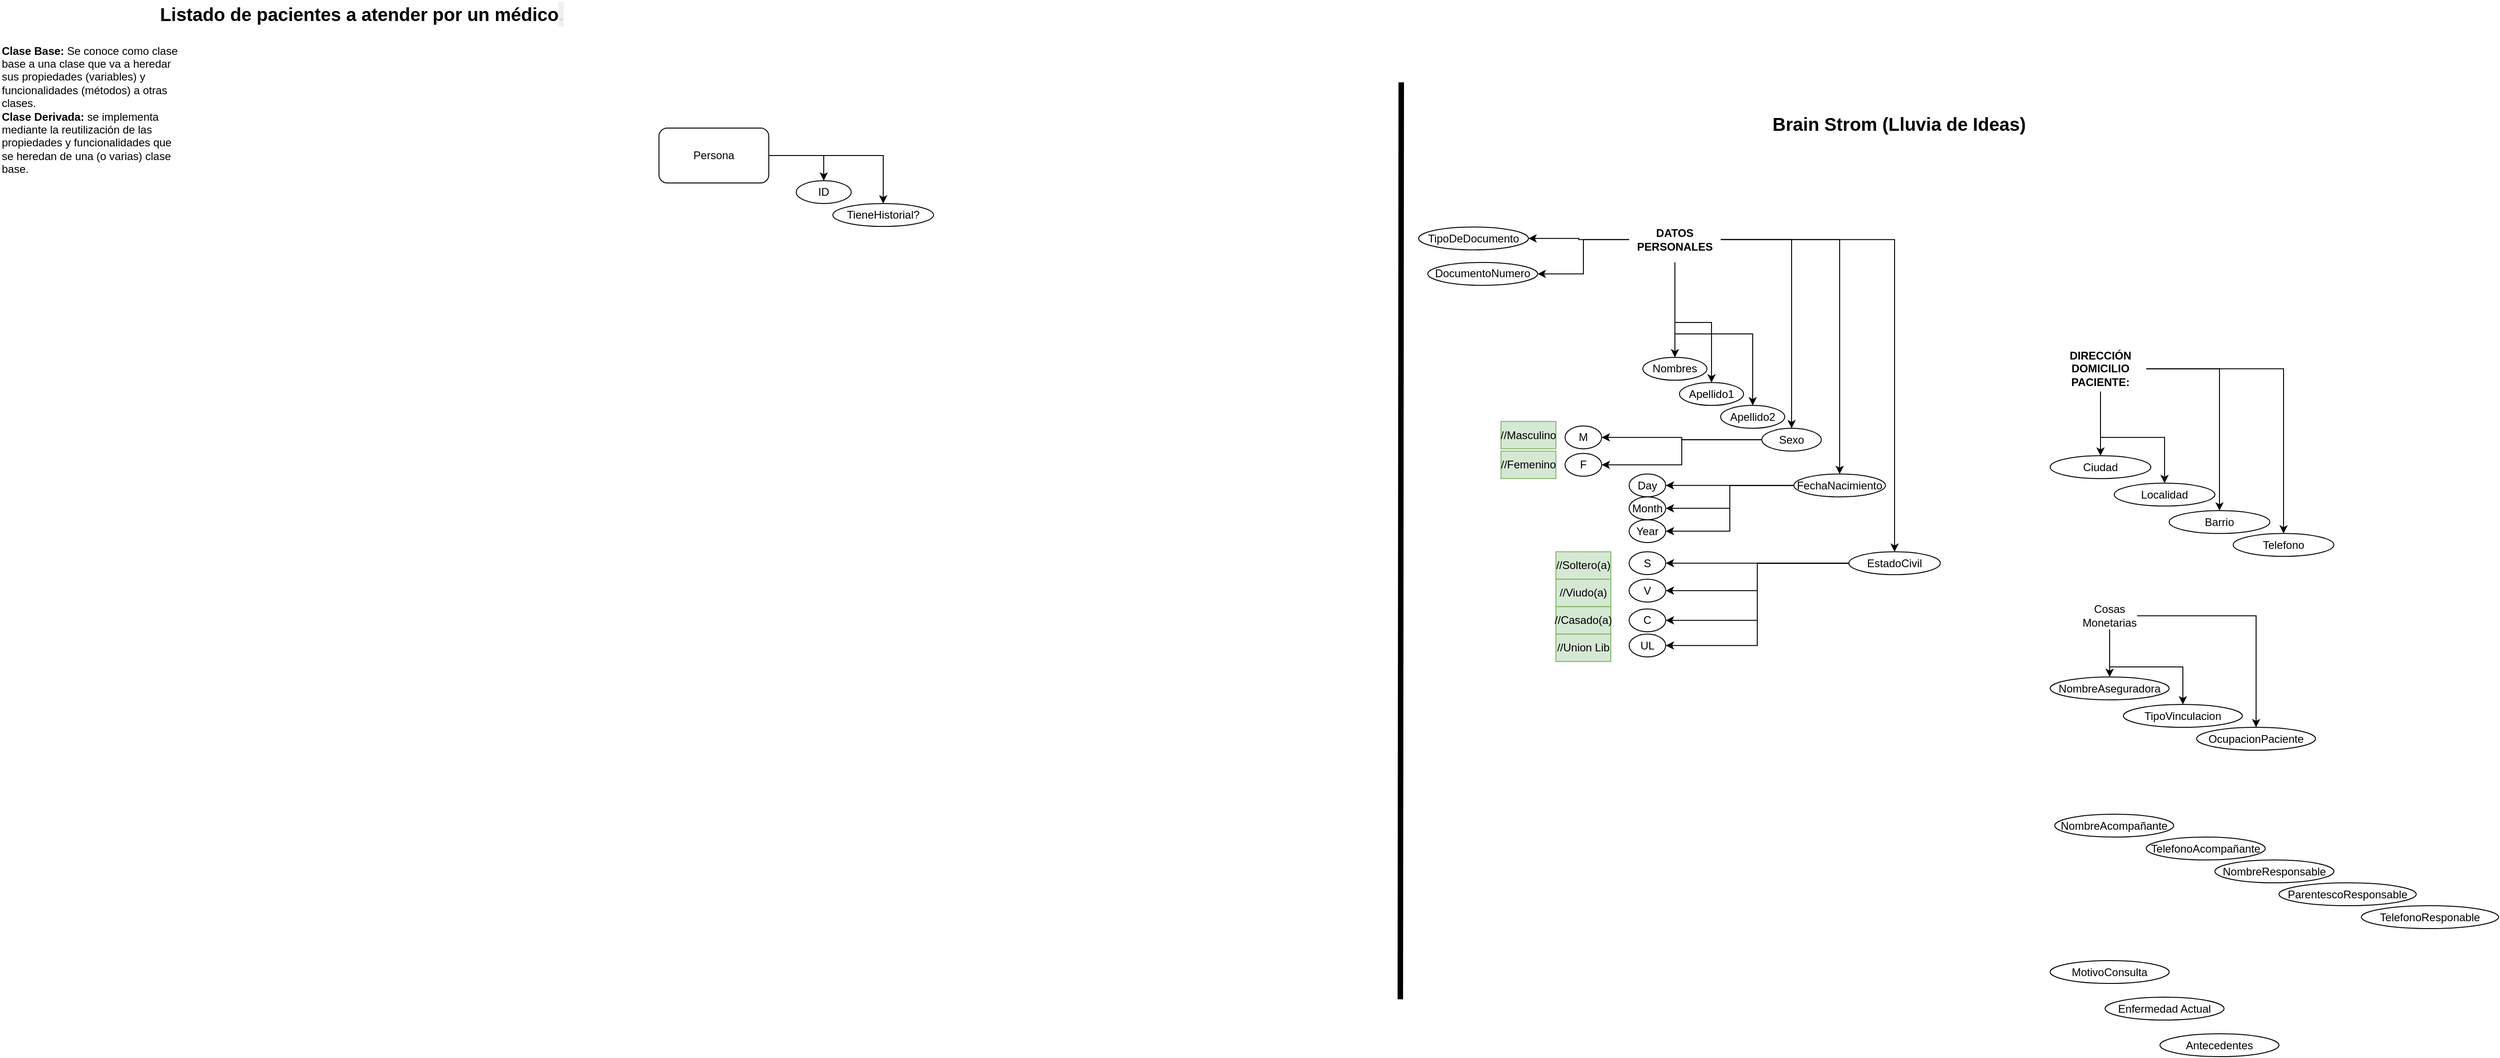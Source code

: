 <mxfile version="23.1.0" type="device">
  <diagram name="Page-1" id="PKHohLs5uZqf0l-7sHPa">
    <mxGraphModel dx="920" dy="533" grid="1" gridSize="10" guides="1" tooltips="1" connect="1" arrows="1" fold="1" page="0" pageScale="1" pageWidth="850" pageHeight="1100" background="none" math="0" shadow="0">
      <root>
        <mxCell id="0" />
        <mxCell id="1" parent="0" />
        <mxCell id="UZJNPRXZ8tOHk04IDBPE-1" value="Listado de pacientes a atender por un médico&lt;span style=&quot;margin: 0px; padding: 0px; border: 0px; font-family: &amp;quot;gg sans&amp;quot;, &amp;quot;Noto Sans&amp;quot;, &amp;quot;Helvetica Neue&amp;quot;, Helvetica, Arial, sans-serif; font-size: 20px; vertical-align: baseline; outline: 0px; color: rgb(219, 222, 225); text-align: left; background-color: rgba(2, 2, 2, 0.06);&quot;&gt;.&lt;/span&gt;" style="text;html=1;strokeColor=none;fillColor=none;align=center;verticalAlign=middle;whiteSpace=wrap;rounded=0;fontSize=20;fontStyle=1" vertex="1" parent="1">
          <mxGeometry x="173" y="10" width="505" height="30" as="geometry" />
        </mxCell>
        <mxCell id="UZJNPRXZ8tOHk04IDBPE-9" value="&lt;b&gt;Clase Base:&lt;/b&gt; Se conoce como clase base a una clase que va a heredar sus propiedades (variables) y funcionalidades (métodos) a otras clases.&lt;br&gt;&lt;b&gt;Clase Derivada:&lt;/b&gt;&amp;nbsp;se implementa mediante la reutilización de las propiedades y funcionalidades que se heredan de una (o varias) clase base." style="text;html=1;strokeColor=none;fillColor=none;align=left;verticalAlign=middle;whiteSpace=wrap;rounded=0;" vertex="1" parent="1">
          <mxGeometry x="30" y="60" width="200" height="140" as="geometry" />
        </mxCell>
        <mxCell id="UZJNPRXZ8tOHk04IDBPE-35" style="edgeStyle=orthogonalEdgeStyle;rounded=0;orthogonalLoop=1;jettySize=auto;html=1;entryX=0.5;entryY=0;entryDx=0;entryDy=0;" edge="1" parent="1" source="UZJNPRXZ8tOHk04IDBPE-18" target="UZJNPRXZ8tOHk04IDBPE-34">
          <mxGeometry relative="1" as="geometry" />
        </mxCell>
        <mxCell id="UZJNPRXZ8tOHk04IDBPE-38" style="edgeStyle=orthogonalEdgeStyle;rounded=0;orthogonalLoop=1;jettySize=auto;html=1;" edge="1" parent="1" source="UZJNPRXZ8tOHk04IDBPE-18" target="UZJNPRXZ8tOHk04IDBPE-37">
          <mxGeometry relative="1" as="geometry" />
        </mxCell>
        <mxCell id="UZJNPRXZ8tOHk04IDBPE-18" value="Persona" style="rounded=1;whiteSpace=wrap;html=1;" vertex="1" parent="1">
          <mxGeometry x="750" y="150" width="120" height="60" as="geometry" />
        </mxCell>
        <mxCell id="UZJNPRXZ8tOHk04IDBPE-29" value="Telefono" style="ellipse;whiteSpace=wrap;html=1;" vertex="1" parent="1">
          <mxGeometry x="2470" y="593.13" width="110" height="25" as="geometry" />
        </mxCell>
        <mxCell id="UZJNPRXZ8tOHk04IDBPE-34" value="ID" style="ellipse;whiteSpace=wrap;html=1;" vertex="1" parent="1">
          <mxGeometry x="900" y="207.5" width="60" height="25" as="geometry" />
        </mxCell>
        <mxCell id="UZJNPRXZ8tOHk04IDBPE-37" value="TieneHistorial?" style="ellipse;whiteSpace=wrap;html=1;" vertex="1" parent="1">
          <mxGeometry x="940" y="232.5" width="110" height="25" as="geometry" />
        </mxCell>
        <mxCell id="UZJNPRXZ8tOHk04IDBPE-44" value="Ciudad" style="ellipse;whiteSpace=wrap;html=1;" vertex="1" parent="1">
          <mxGeometry x="2270" y="508.13" width="110" height="25" as="geometry" />
        </mxCell>
        <mxCell id="UZJNPRXZ8tOHk04IDBPE-114" style="edgeStyle=orthogonalEdgeStyle;rounded=0;orthogonalLoop=1;jettySize=auto;html=1;" edge="1" parent="1" source="UZJNPRXZ8tOHk04IDBPE-46" target="UZJNPRXZ8tOHk04IDBPE-44">
          <mxGeometry relative="1" as="geometry" />
        </mxCell>
        <mxCell id="UZJNPRXZ8tOHk04IDBPE-115" style="edgeStyle=orthogonalEdgeStyle;rounded=0;orthogonalLoop=1;jettySize=auto;html=1;" edge="1" parent="1" source="UZJNPRXZ8tOHk04IDBPE-46" target="UZJNPRXZ8tOHk04IDBPE-47">
          <mxGeometry relative="1" as="geometry" />
        </mxCell>
        <mxCell id="UZJNPRXZ8tOHk04IDBPE-116" style="edgeStyle=orthogonalEdgeStyle;rounded=0;orthogonalLoop=1;jettySize=auto;html=1;entryX=0.5;entryY=0;entryDx=0;entryDy=0;" edge="1" parent="1" source="UZJNPRXZ8tOHk04IDBPE-46" target="UZJNPRXZ8tOHk04IDBPE-51">
          <mxGeometry relative="1" as="geometry" />
        </mxCell>
        <mxCell id="UZJNPRXZ8tOHk04IDBPE-117" style="edgeStyle=orthogonalEdgeStyle;rounded=0;orthogonalLoop=1;jettySize=auto;html=1;entryX=0.5;entryY=0;entryDx=0;entryDy=0;" edge="1" parent="1" source="UZJNPRXZ8tOHk04IDBPE-46" target="UZJNPRXZ8tOHk04IDBPE-29">
          <mxGeometry relative="1" as="geometry" />
        </mxCell>
        <mxCell id="UZJNPRXZ8tOHk04IDBPE-46" value="DIRECCIÓN DOMICILIO PACIENTE:" style="text;html=1;strokeColor=none;fillColor=none;align=center;verticalAlign=middle;whiteSpace=wrap;rounded=0;fontStyle=1" vertex="1" parent="1">
          <mxGeometry x="2275" y="388.13" width="100" height="50" as="geometry" />
        </mxCell>
        <mxCell id="UZJNPRXZ8tOHk04IDBPE-47" value="Localidad" style="ellipse;whiteSpace=wrap;html=1;" vertex="1" parent="1">
          <mxGeometry x="2340" y="538.13" width="110" height="25" as="geometry" />
        </mxCell>
        <mxCell id="UZJNPRXZ8tOHk04IDBPE-51" value="Barrio" style="ellipse;whiteSpace=wrap;html=1;" vertex="1" parent="1">
          <mxGeometry x="2400" y="568.13" width="110" height="25" as="geometry" />
        </mxCell>
        <mxCell id="UZJNPRXZ8tOHk04IDBPE-56" style="edgeStyle=orthogonalEdgeStyle;rounded=0;orthogonalLoop=1;jettySize=auto;html=1;" edge="1" parent="1" source="UZJNPRXZ8tOHk04IDBPE-54" target="UZJNPRXZ8tOHk04IDBPE-55">
          <mxGeometry relative="1" as="geometry" />
        </mxCell>
        <mxCell id="UZJNPRXZ8tOHk04IDBPE-58" style="edgeStyle=orthogonalEdgeStyle;rounded=0;orthogonalLoop=1;jettySize=auto;html=1;" edge="1" parent="1" source="UZJNPRXZ8tOHk04IDBPE-54" target="UZJNPRXZ8tOHk04IDBPE-57">
          <mxGeometry relative="1" as="geometry" />
        </mxCell>
        <mxCell id="UZJNPRXZ8tOHk04IDBPE-83" style="edgeStyle=orthogonalEdgeStyle;rounded=0;orthogonalLoop=1;jettySize=auto;html=1;" edge="1" parent="1" source="UZJNPRXZ8tOHk04IDBPE-54" target="UZJNPRXZ8tOHk04IDBPE-59">
          <mxGeometry relative="1" as="geometry" />
        </mxCell>
        <mxCell id="UZJNPRXZ8tOHk04IDBPE-84" style="edgeStyle=orthogonalEdgeStyle;rounded=0;orthogonalLoop=1;jettySize=auto;html=1;" edge="1" parent="1" source="UZJNPRXZ8tOHk04IDBPE-54" target="UZJNPRXZ8tOHk04IDBPE-61">
          <mxGeometry relative="1" as="geometry" />
        </mxCell>
        <mxCell id="UZJNPRXZ8tOHk04IDBPE-85" style="edgeStyle=orthogonalEdgeStyle;rounded=0;orthogonalLoop=1;jettySize=auto;html=1;" edge="1" parent="1" source="UZJNPRXZ8tOHk04IDBPE-54" target="UZJNPRXZ8tOHk04IDBPE-62">
          <mxGeometry relative="1" as="geometry" />
        </mxCell>
        <mxCell id="UZJNPRXZ8tOHk04IDBPE-86" style="edgeStyle=orthogonalEdgeStyle;rounded=0;orthogonalLoop=1;jettySize=auto;html=1;" edge="1" parent="1" source="UZJNPRXZ8tOHk04IDBPE-54" target="UZJNPRXZ8tOHk04IDBPE-65">
          <mxGeometry relative="1" as="geometry" />
        </mxCell>
        <mxCell id="UZJNPRXZ8tOHk04IDBPE-89" style="edgeStyle=orthogonalEdgeStyle;rounded=0;orthogonalLoop=1;jettySize=auto;html=1;" edge="1" parent="1" source="UZJNPRXZ8tOHk04IDBPE-54" target="UZJNPRXZ8tOHk04IDBPE-67">
          <mxGeometry relative="1" as="geometry" />
        </mxCell>
        <mxCell id="UZJNPRXZ8tOHk04IDBPE-94" style="edgeStyle=orthogonalEdgeStyle;rounded=0;orthogonalLoop=1;jettySize=auto;html=1;strokeWidth=1;" edge="1" parent="1" source="UZJNPRXZ8tOHk04IDBPE-54" target="UZJNPRXZ8tOHk04IDBPE-93">
          <mxGeometry relative="1" as="geometry" />
        </mxCell>
        <mxCell id="UZJNPRXZ8tOHk04IDBPE-54" value="DATOS PERSONALES" style="text;html=1;strokeColor=none;fillColor=none;align=center;verticalAlign=middle;whiteSpace=wrap;rounded=0;fontStyle=1" vertex="1" parent="1">
          <mxGeometry x="1810" y="246.88" width="100" height="50" as="geometry" />
        </mxCell>
        <mxCell id="UZJNPRXZ8tOHk04IDBPE-55" value="DocumentoNumero" style="ellipse;whiteSpace=wrap;html=1;" vertex="1" parent="1">
          <mxGeometry x="1590" y="296.88" width="120" height="25" as="geometry" />
        </mxCell>
        <mxCell id="UZJNPRXZ8tOHk04IDBPE-57" value="TipoDeDocumento" style="ellipse;whiteSpace=wrap;html=1;" vertex="1" parent="1">
          <mxGeometry x="1580" y="258.13" width="120" height="25" as="geometry" />
        </mxCell>
        <mxCell id="UZJNPRXZ8tOHk04IDBPE-59" value="Nombres" style="ellipse;whiteSpace=wrap;html=1;" vertex="1" parent="1">
          <mxGeometry x="1825" y="400.63" width="70" height="25" as="geometry" />
        </mxCell>
        <mxCell id="UZJNPRXZ8tOHk04IDBPE-61" value="Apellido1" style="ellipse;whiteSpace=wrap;html=1;" vertex="1" parent="1">
          <mxGeometry x="1865" y="428.13" width="70" height="25" as="geometry" />
        </mxCell>
        <mxCell id="UZJNPRXZ8tOHk04IDBPE-62" value="Apellido2" style="ellipse;whiteSpace=wrap;html=1;" vertex="1" parent="1">
          <mxGeometry x="1910" y="453.13" width="70" height="25" as="geometry" />
        </mxCell>
        <mxCell id="UZJNPRXZ8tOHk04IDBPE-87" style="edgeStyle=orthogonalEdgeStyle;rounded=0;orthogonalLoop=1;jettySize=auto;html=1;" edge="1" parent="1" source="UZJNPRXZ8tOHk04IDBPE-65" target="UZJNPRXZ8tOHk04IDBPE-79">
          <mxGeometry relative="1" as="geometry" />
        </mxCell>
        <mxCell id="UZJNPRXZ8tOHk04IDBPE-88" style="edgeStyle=orthogonalEdgeStyle;rounded=0;orthogonalLoop=1;jettySize=auto;html=1;entryX=1;entryY=0.5;entryDx=0;entryDy=0;" edge="1" parent="1" source="UZJNPRXZ8tOHk04IDBPE-65" target="UZJNPRXZ8tOHk04IDBPE-80">
          <mxGeometry relative="1" as="geometry" />
        </mxCell>
        <mxCell id="UZJNPRXZ8tOHk04IDBPE-65" value="Sexo" style="ellipse;whiteSpace=wrap;html=1;" vertex="1" parent="1">
          <mxGeometry x="1955" y="478.13" width="65" height="25" as="geometry" />
        </mxCell>
        <mxCell id="UZJNPRXZ8tOHk04IDBPE-90" style="edgeStyle=orthogonalEdgeStyle;rounded=0;orthogonalLoop=1;jettySize=auto;html=1;entryX=1;entryY=0.5;entryDx=0;entryDy=0;" edge="1" parent="1" source="UZJNPRXZ8tOHk04IDBPE-67" target="UZJNPRXZ8tOHk04IDBPE-81">
          <mxGeometry relative="1" as="geometry" />
        </mxCell>
        <mxCell id="UZJNPRXZ8tOHk04IDBPE-91" style="edgeStyle=orthogonalEdgeStyle;rounded=0;orthogonalLoop=1;jettySize=auto;html=1;entryX=1;entryY=0.5;entryDx=0;entryDy=0;" edge="1" parent="1" source="UZJNPRXZ8tOHk04IDBPE-67" target="UZJNPRXZ8tOHk04IDBPE-82">
          <mxGeometry relative="1" as="geometry" />
        </mxCell>
        <mxCell id="UZJNPRXZ8tOHk04IDBPE-92" style="edgeStyle=orthogonalEdgeStyle;rounded=0;orthogonalLoop=1;jettySize=auto;html=1;entryX=1;entryY=0.5;entryDx=0;entryDy=0;" edge="1" parent="1" source="UZJNPRXZ8tOHk04IDBPE-67" target="UZJNPRXZ8tOHk04IDBPE-71">
          <mxGeometry relative="1" as="geometry" />
        </mxCell>
        <mxCell id="UZJNPRXZ8tOHk04IDBPE-67" value="FechaNacimiento" style="ellipse;whiteSpace=wrap;html=1;" vertex="1" parent="1">
          <mxGeometry x="1990" y="528.13" width="100" height="25" as="geometry" />
        </mxCell>
        <mxCell id="UZJNPRXZ8tOHk04IDBPE-71" value="Year" style="ellipse;whiteSpace=wrap;html=1;" vertex="1" parent="1">
          <mxGeometry x="1810" y="578.13" width="40" height="25" as="geometry" />
        </mxCell>
        <mxCell id="UZJNPRXZ8tOHk04IDBPE-79" value="M" style="ellipse;whiteSpace=wrap;html=1;" vertex="1" parent="1">
          <mxGeometry x="1740" y="475.63" width="40" height="25" as="geometry" />
        </mxCell>
        <mxCell id="UZJNPRXZ8tOHk04IDBPE-80" value="F" style="ellipse;whiteSpace=wrap;html=1;" vertex="1" parent="1">
          <mxGeometry x="1740" y="505.63" width="40" height="25" as="geometry" />
        </mxCell>
        <mxCell id="UZJNPRXZ8tOHk04IDBPE-81" value="Day" style="ellipse;whiteSpace=wrap;html=1;" vertex="1" parent="1">
          <mxGeometry x="1810" y="528.13" width="40" height="25" as="geometry" />
        </mxCell>
        <mxCell id="UZJNPRXZ8tOHk04IDBPE-82" value="Month" style="ellipse;whiteSpace=wrap;html=1;" vertex="1" parent="1">
          <mxGeometry x="1810" y="553.13" width="40" height="25" as="geometry" />
        </mxCell>
        <mxCell id="UZJNPRXZ8tOHk04IDBPE-96" style="edgeStyle=orthogonalEdgeStyle;rounded=0;orthogonalLoop=1;jettySize=auto;html=1;" edge="1" parent="1" source="UZJNPRXZ8tOHk04IDBPE-93" target="UZJNPRXZ8tOHk04IDBPE-95">
          <mxGeometry relative="1" as="geometry" />
        </mxCell>
        <mxCell id="UZJNPRXZ8tOHk04IDBPE-100" style="edgeStyle=orthogonalEdgeStyle;rounded=0;orthogonalLoop=1;jettySize=auto;html=1;entryX=1;entryY=0.5;entryDx=0;entryDy=0;" edge="1" parent="1" source="UZJNPRXZ8tOHk04IDBPE-93" target="UZJNPRXZ8tOHk04IDBPE-98">
          <mxGeometry relative="1" as="geometry" />
        </mxCell>
        <mxCell id="UZJNPRXZ8tOHk04IDBPE-103" style="edgeStyle=orthogonalEdgeStyle;rounded=0;orthogonalLoop=1;jettySize=auto;html=1;entryX=1;entryY=0.5;entryDx=0;entryDy=0;" edge="1" parent="1" source="UZJNPRXZ8tOHk04IDBPE-93" target="UZJNPRXZ8tOHk04IDBPE-102">
          <mxGeometry relative="1" as="geometry" />
        </mxCell>
        <mxCell id="UZJNPRXZ8tOHk04IDBPE-106" style="edgeStyle=orthogonalEdgeStyle;rounded=0;orthogonalLoop=1;jettySize=auto;html=1;entryX=1;entryY=0.5;entryDx=0;entryDy=0;" edge="1" parent="1" source="UZJNPRXZ8tOHk04IDBPE-93" target="UZJNPRXZ8tOHk04IDBPE-104">
          <mxGeometry relative="1" as="geometry" />
        </mxCell>
        <mxCell id="UZJNPRXZ8tOHk04IDBPE-93" value="EstadoCivil" style="ellipse;whiteSpace=wrap;html=1;" vertex="1" parent="1">
          <mxGeometry x="2050" y="613.13" width="100" height="25" as="geometry" />
        </mxCell>
        <mxCell id="UZJNPRXZ8tOHk04IDBPE-95" value="S" style="ellipse;whiteSpace=wrap;html=1;" vertex="1" parent="1">
          <mxGeometry x="1810" y="613.13" width="40" height="25" as="geometry" />
        </mxCell>
        <mxCell id="UZJNPRXZ8tOHk04IDBPE-97" value="//Soltero(a)" style="text;html=1;strokeColor=#82b366;fillColor=#d5e8d4;align=center;verticalAlign=middle;whiteSpace=wrap;rounded=0;" vertex="1" parent="1">
          <mxGeometry x="1730" y="613.13" width="60" height="30" as="geometry" />
        </mxCell>
        <mxCell id="UZJNPRXZ8tOHk04IDBPE-98" value="V" style="ellipse;whiteSpace=wrap;html=1;" vertex="1" parent="1">
          <mxGeometry x="1810" y="643.13" width="40" height="25" as="geometry" />
        </mxCell>
        <mxCell id="UZJNPRXZ8tOHk04IDBPE-99" value="//Viudo(a)" style="text;html=1;strokeColor=#82b366;fillColor=#d5e8d4;align=center;verticalAlign=middle;whiteSpace=wrap;rounded=0;" vertex="1" parent="1">
          <mxGeometry x="1730" y="643.13" width="60" height="30" as="geometry" />
        </mxCell>
        <mxCell id="UZJNPRXZ8tOHk04IDBPE-101" value="//Casado(a)" style="text;html=1;strokeColor=#82b366;fillColor=#d5e8d4;align=center;verticalAlign=middle;whiteSpace=wrap;rounded=0;" vertex="1" parent="1">
          <mxGeometry x="1730" y="673.13" width="60" height="30" as="geometry" />
        </mxCell>
        <mxCell id="UZJNPRXZ8tOHk04IDBPE-102" value="C" style="ellipse;whiteSpace=wrap;html=1;" vertex="1" parent="1">
          <mxGeometry x="1810" y="675.63" width="40" height="25" as="geometry" />
        </mxCell>
        <mxCell id="UZJNPRXZ8tOHk04IDBPE-104" value="UL" style="ellipse;whiteSpace=wrap;html=1;" vertex="1" parent="1">
          <mxGeometry x="1810" y="703.13" width="40" height="25" as="geometry" />
        </mxCell>
        <mxCell id="UZJNPRXZ8tOHk04IDBPE-105" value="//Union Lib" style="text;html=1;strokeColor=#82b366;fillColor=#d5e8d4;align=center;verticalAlign=middle;whiteSpace=wrap;rounded=0;" vertex="1" parent="1">
          <mxGeometry x="1730" y="703.13" width="60" height="30" as="geometry" />
        </mxCell>
        <mxCell id="UZJNPRXZ8tOHk04IDBPE-107" value="//Femenino" style="text;html=1;strokeColor=#82b366;fillColor=#d5e8d4;align=center;verticalAlign=middle;whiteSpace=wrap;rounded=0;" vertex="1" parent="1">
          <mxGeometry x="1670" y="503.13" width="60" height="30" as="geometry" />
        </mxCell>
        <mxCell id="UZJNPRXZ8tOHk04IDBPE-109" value="//Masculino" style="text;html=1;strokeColor=#82b366;fillColor=#d5e8d4;align=center;verticalAlign=middle;whiteSpace=wrap;rounded=0;" vertex="1" parent="1">
          <mxGeometry x="1670" y="470.63" width="60" height="30" as="geometry" />
        </mxCell>
        <mxCell id="UZJNPRXZ8tOHk04IDBPE-119" value="NombreAseguradora" style="ellipse;whiteSpace=wrap;html=1;" vertex="1" parent="1">
          <mxGeometry x="2270" y="750" width="130" height="25" as="geometry" />
        </mxCell>
        <mxCell id="UZJNPRXZ8tOHk04IDBPE-120" value="TipoVinculacion" style="ellipse;whiteSpace=wrap;html=1;" vertex="1" parent="1">
          <mxGeometry x="2350" y="780" width="130" height="25" as="geometry" />
        </mxCell>
        <mxCell id="UZJNPRXZ8tOHk04IDBPE-121" value="OcupacionPaciente" style="ellipse;whiteSpace=wrap;html=1;" vertex="1" parent="1">
          <mxGeometry x="2430" y="805" width="130" height="25" as="geometry" />
        </mxCell>
        <mxCell id="UZJNPRXZ8tOHk04IDBPE-123" style="edgeStyle=orthogonalEdgeStyle;rounded=0;orthogonalLoop=1;jettySize=auto;html=1;" edge="1" parent="1" source="UZJNPRXZ8tOHk04IDBPE-122" target="UZJNPRXZ8tOHk04IDBPE-119">
          <mxGeometry relative="1" as="geometry" />
        </mxCell>
        <mxCell id="UZJNPRXZ8tOHk04IDBPE-124" style="edgeStyle=orthogonalEdgeStyle;rounded=0;orthogonalLoop=1;jettySize=auto;html=1;" edge="1" parent="1" source="UZJNPRXZ8tOHk04IDBPE-122" target="UZJNPRXZ8tOHk04IDBPE-120">
          <mxGeometry relative="1" as="geometry" />
        </mxCell>
        <mxCell id="UZJNPRXZ8tOHk04IDBPE-125" style="edgeStyle=orthogonalEdgeStyle;rounded=0;orthogonalLoop=1;jettySize=auto;html=1;" edge="1" parent="1" source="UZJNPRXZ8tOHk04IDBPE-122" target="UZJNPRXZ8tOHk04IDBPE-121">
          <mxGeometry relative="1" as="geometry" />
        </mxCell>
        <mxCell id="UZJNPRXZ8tOHk04IDBPE-122" value="Cosas Monetarias" style="text;html=1;strokeColor=none;fillColor=none;align=center;verticalAlign=middle;whiteSpace=wrap;rounded=0;" vertex="1" parent="1">
          <mxGeometry x="2305" y="668.13" width="60" height="30" as="geometry" />
        </mxCell>
        <mxCell id="UZJNPRXZ8tOHk04IDBPE-126" value="NombreAcompañante" style="ellipse;whiteSpace=wrap;html=1;" vertex="1" parent="1">
          <mxGeometry x="2275" y="900" width="130" height="25" as="geometry" />
        </mxCell>
        <mxCell id="UZJNPRXZ8tOHk04IDBPE-127" value="TelefonoAcompañante" style="ellipse;whiteSpace=wrap;html=1;" vertex="1" parent="1">
          <mxGeometry x="2375" y="925" width="130" height="25" as="geometry" />
        </mxCell>
        <mxCell id="UZJNPRXZ8tOHk04IDBPE-130" value="NombreResponsable" style="ellipse;whiteSpace=wrap;html=1;" vertex="1" parent="1">
          <mxGeometry x="2450" y="950" width="130" height="25" as="geometry" />
        </mxCell>
        <mxCell id="UZJNPRXZ8tOHk04IDBPE-131" value="ParentescoResponsable" style="ellipse;whiteSpace=wrap;html=1;" vertex="1" parent="1">
          <mxGeometry x="2520" y="975" width="150" height="25" as="geometry" />
        </mxCell>
        <mxCell id="UZJNPRXZ8tOHk04IDBPE-132" value="TelefonoResponable" style="ellipse;whiteSpace=wrap;html=1;" vertex="1" parent="1">
          <mxGeometry x="2610" y="1000" width="150" height="25" as="geometry" />
        </mxCell>
        <mxCell id="UZJNPRXZ8tOHk04IDBPE-133" value="MotivoConsulta" style="ellipse;whiteSpace=wrap;html=1;" vertex="1" parent="1">
          <mxGeometry x="2270" y="1060" width="130" height="25" as="geometry" />
        </mxCell>
        <mxCell id="UZJNPRXZ8tOHk04IDBPE-134" value="Brain Strom (Lluvia de Ideas)" style="text;html=1;strokeColor=none;fillColor=none;align=center;verticalAlign=middle;whiteSpace=wrap;rounded=0;fontSize=20;fontStyle=1" vertex="1" parent="1">
          <mxGeometry x="1960" y="130" width="290" height="30" as="geometry" />
        </mxCell>
        <mxCell id="UZJNPRXZ8tOHk04IDBPE-135" value="" style="endArrow=none;html=1;rounded=0;fontSize=17;strokeWidth=6;" edge="1" parent="1">
          <mxGeometry width="50" height="50" relative="1" as="geometry">
            <mxPoint x="1560" y="1102.308" as="sourcePoint" />
            <mxPoint x="1561" y="100" as="targetPoint" />
          </mxGeometry>
        </mxCell>
        <mxCell id="UZJNPRXZ8tOHk04IDBPE-136" value="Enfermedad Actual" style="ellipse;whiteSpace=wrap;html=1;" vertex="1" parent="1">
          <mxGeometry x="2330" y="1100" width="130" height="25" as="geometry" />
        </mxCell>
        <mxCell id="UZJNPRXZ8tOHk04IDBPE-137" value="Antecedentes" style="ellipse;whiteSpace=wrap;html=1;" vertex="1" parent="1">
          <mxGeometry x="2390" y="1140" width="130" height="25" as="geometry" />
        </mxCell>
      </root>
    </mxGraphModel>
  </diagram>
</mxfile>
